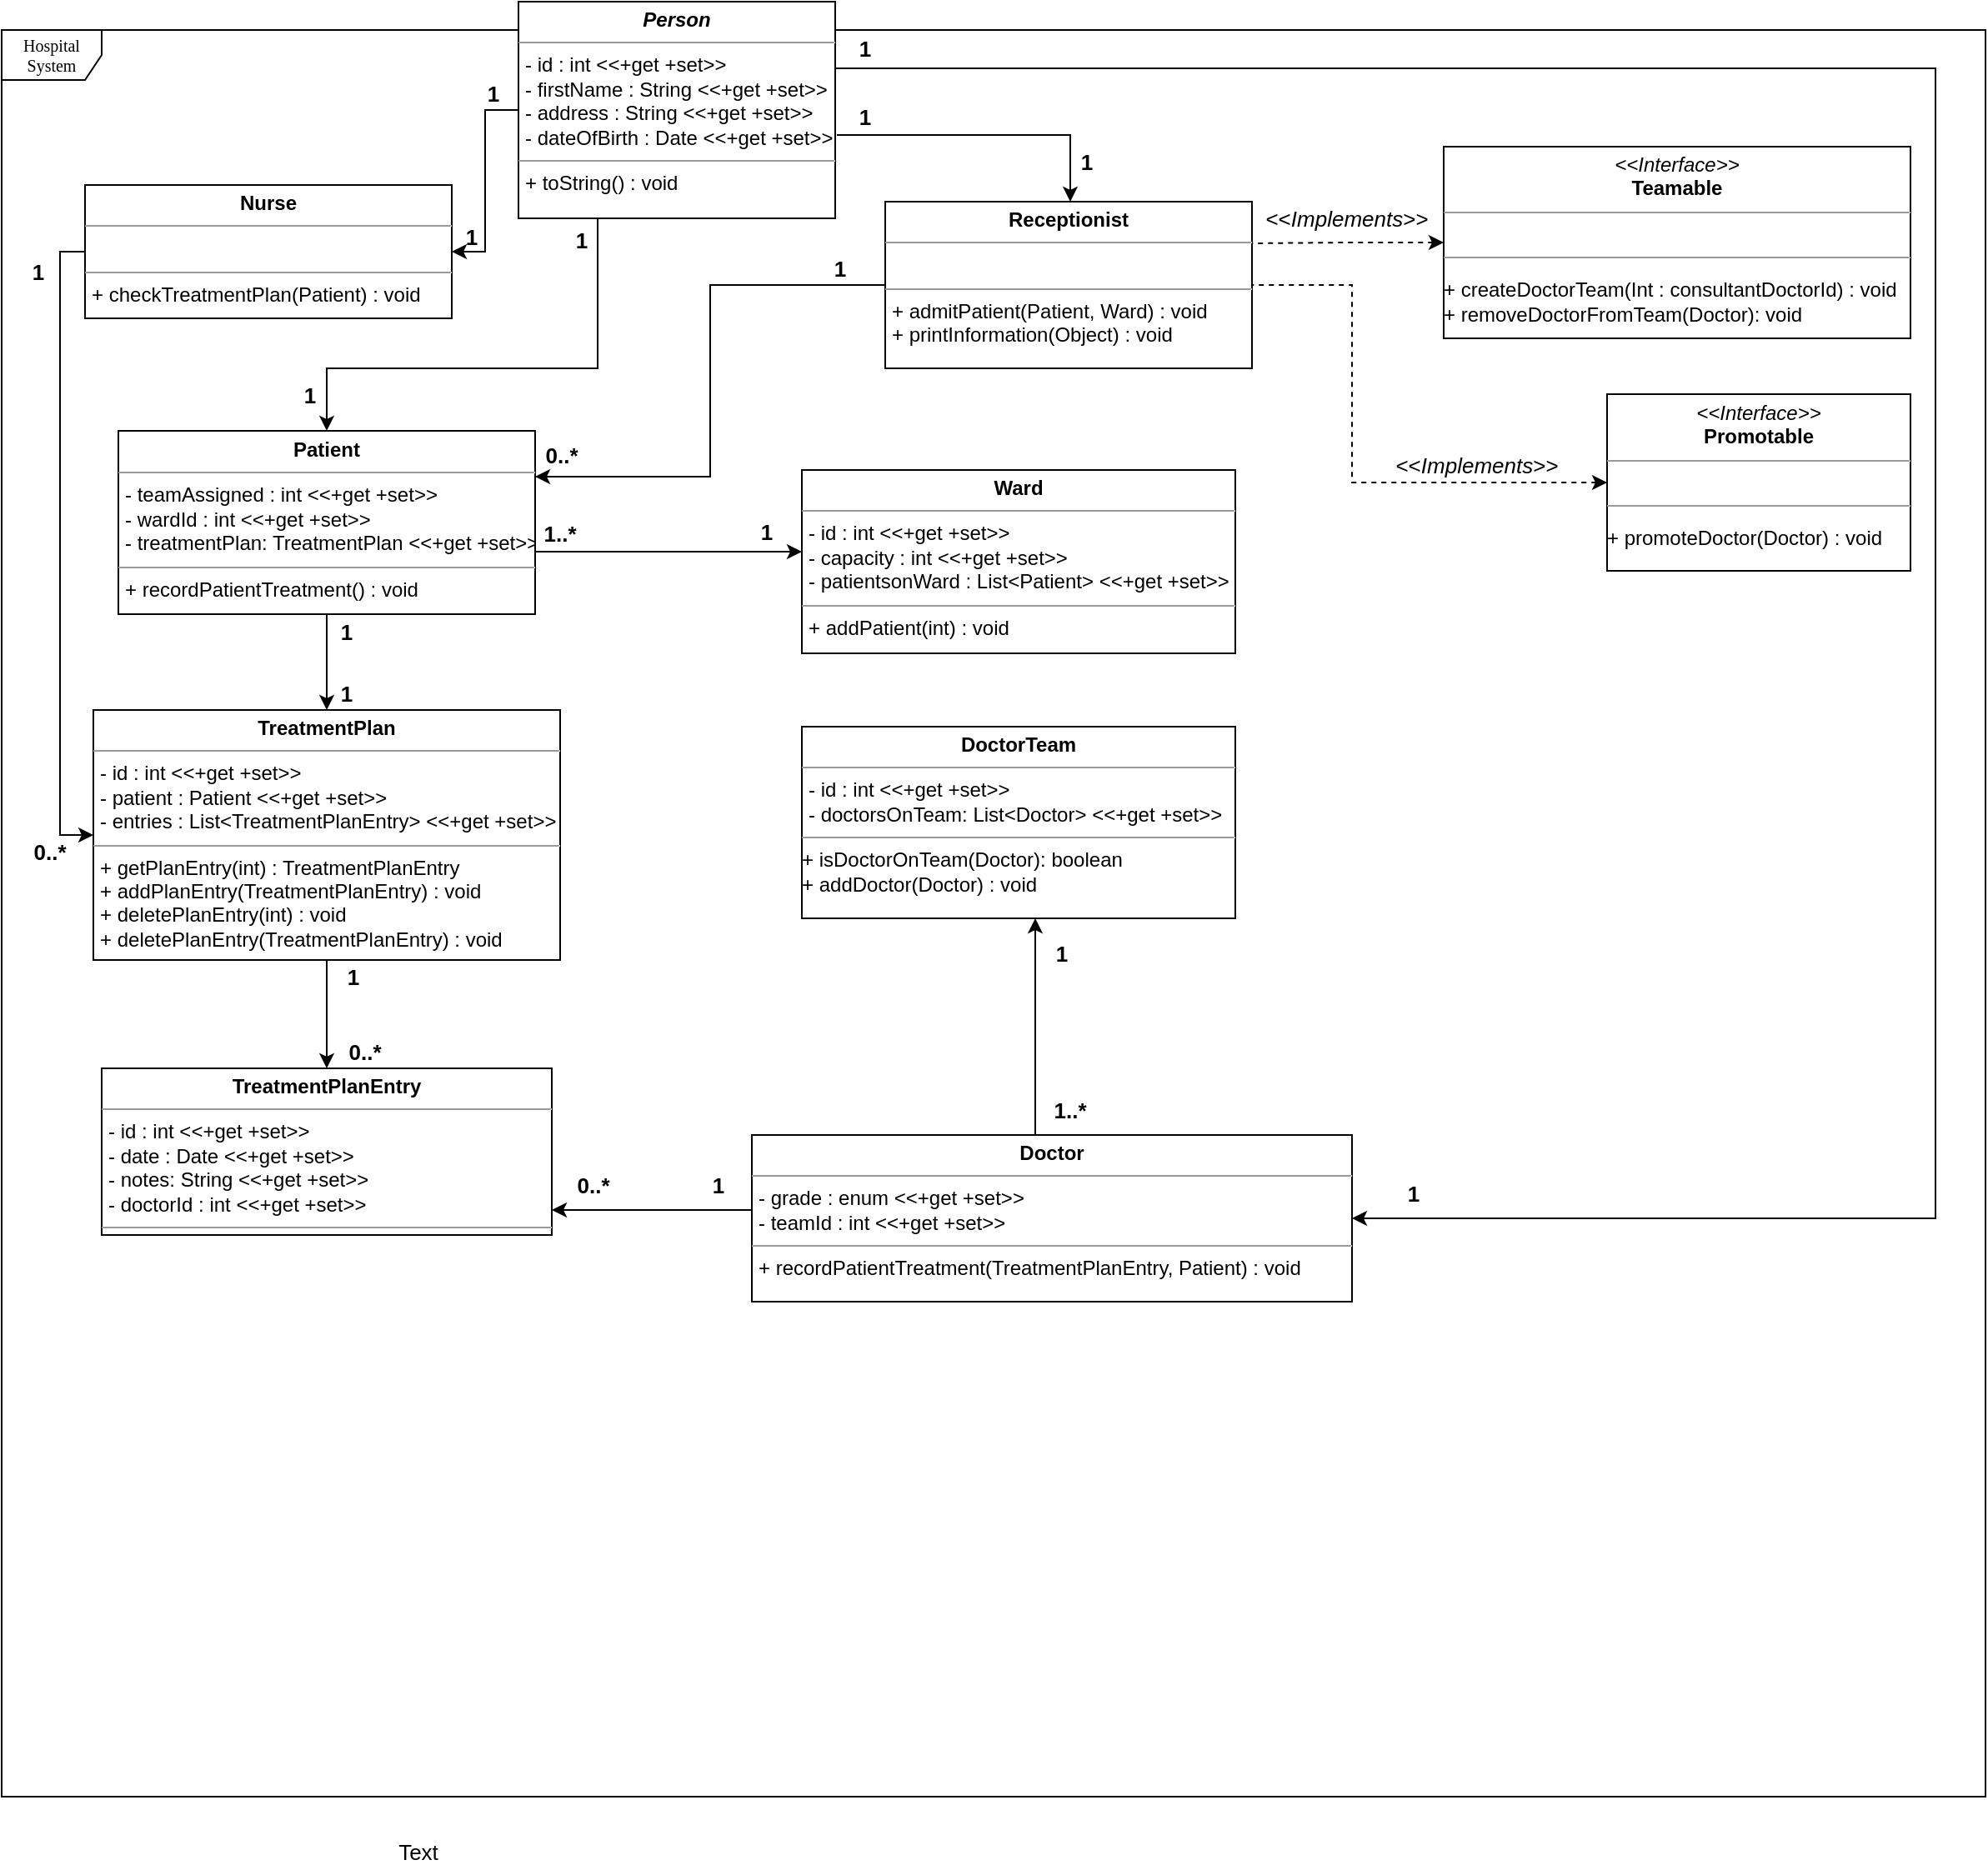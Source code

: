 <mxfile version="10.7.4" type="device"><diagram name="Page-1" id="c4acf3e9-155e-7222-9cf6-157b1a14988f"><mxGraphModel dx="1394" dy="747" grid="1" gridSize="10" guides="1" tooltips="1" connect="1" arrows="1" fold="1" page="1" pageScale="1" pageWidth="850" pageHeight="1100" background="#ffffff" math="0" shadow="0"><root><mxCell id="0"/><mxCell id="1" parent="0"/><mxCell id="17acba5748e5396b-1" value="Hospital System" style="shape=umlFrame;whiteSpace=wrap;html=1;rounded=0;shadow=0;comic=0;labelBackgroundColor=none;strokeColor=#000000;strokeWidth=1;fillColor=#ffffff;fontFamily=Verdana;fontSize=10;fontColor=#000000;align=center;" parent="1" vertex="1"><mxGeometry x="30" y="37" width="1190" height="1060" as="geometry"/></mxCell><mxCell id="fj2ZK_jFxGV6DZK9kIs8-11" style="edgeStyle=orthogonalEdgeStyle;rounded=0;orthogonalLoop=1;jettySize=auto;html=1;" parent="1" source="5d2195bd80daf111-10" target="fj2ZK_jFxGV6DZK9kIs8-1" edge="1"><mxGeometry relative="1" as="geometry"/></mxCell><mxCell id="fj2ZK_jFxGV6DZK9kIs8-16" style="edgeStyle=orthogonalEdgeStyle;rounded=0;orthogonalLoop=1;jettySize=auto;html=1;exitX=1;exitY=0.25;exitDx=0;exitDy=0;" parent="1" source="5d2195bd80daf111-10" target="fj2ZK_jFxGV6DZK9kIs8-2" edge="1"><mxGeometry relative="1" as="geometry"><Array as="points"><mxPoint x="530" y="60"/><mxPoint x="1190" y="60"/><mxPoint x="1190" y="750"/></Array></mxGeometry></mxCell><mxCell id="fj2ZK_jFxGV6DZK9kIs8-17" style="edgeStyle=orthogonalEdgeStyle;rounded=0;orthogonalLoop=1;jettySize=auto;html=1;entryX=0.5;entryY=0;entryDx=0;entryDy=0;" parent="1" edge="1"><mxGeometry relative="1" as="geometry"><mxPoint x="531" y="100" as="sourcePoint"/><mxPoint x="671" y="140" as="targetPoint"/><Array as="points"><mxPoint x="531" y="100"/><mxPoint x="671" y="100"/></Array></mxGeometry></mxCell><mxCell id="fj2ZK_jFxGV6DZK9kIs8-23" style="edgeStyle=orthogonalEdgeStyle;rounded=0;orthogonalLoop=1;jettySize=auto;html=1;exitX=0.25;exitY=1;exitDx=0;exitDy=0;" parent="1" source="5d2195bd80daf111-10" target="fj2ZK_jFxGV6DZK9kIs8-4" edge="1"><mxGeometry relative="1" as="geometry"><Array as="points"><mxPoint x="388" y="240"/><mxPoint x="225" y="240"/></Array></mxGeometry></mxCell><mxCell id="5d2195bd80daf111-10" value="&lt;p style=&quot;margin: 0px ; margin-top: 4px ; text-align: center&quot;&gt;&lt;i&gt;&lt;b&gt;Person&lt;/b&gt;&lt;/i&gt;&lt;/p&gt;&lt;hr size=&quot;1&quot;&gt;&lt;p style=&quot;margin: 0px ; margin-left: 4px&quot;&gt;- id : int &amp;lt;&amp;lt;+get +set&amp;gt;&amp;gt;&lt;br&gt;- firstName : String &amp;lt;&amp;lt;+get +set&amp;gt;&amp;gt;&lt;/p&gt;&lt;p style=&quot;margin: 0px ; margin-left: 4px&quot;&gt;- address : String &amp;lt;&amp;lt;+get +set&amp;gt;&amp;gt;&lt;/p&gt;&lt;p style=&quot;margin: 0px ; margin-left: 4px&quot;&gt;- dateOfBirth : Date &amp;lt;&amp;lt;+get +set&amp;gt;&amp;gt;&lt;/p&gt;&lt;hr size=&quot;1&quot;&gt;&lt;p style=&quot;margin: 0px ; margin-left: 4px&quot;&gt;+ toString() : void&lt;/p&gt;" style="verticalAlign=top;align=left;overflow=fill;fontSize=12;fontFamily=Helvetica;html=1;rounded=0;shadow=0;comic=0;labelBackgroundColor=none;strokeColor=#000000;strokeWidth=1;fillColor=#ffffff;" parent="1" vertex="1"><mxGeometry x="340" y="20" width="190" height="130" as="geometry"/></mxCell><mxCell id="fj2ZK_jFxGV6DZK9kIs8-51" style="edgeStyle=orthogonalEdgeStyle;rounded=0;orthogonalLoop=1;jettySize=auto;html=1;entryX=1;entryY=0.25;entryDx=0;entryDy=0;fontSize=13;dashed=1;startArrow=classic;startFill=1;endArrow=none;endFill=0;" parent="1" source="5d2195bd80daf111-20" target="fj2ZK_jFxGV6DZK9kIs8-3" edge="1"><mxGeometry relative="1" as="geometry"/></mxCell><mxCell id="5d2195bd80daf111-20" value="&lt;p style=&quot;margin: 0px ; margin-top: 4px ; text-align: center&quot;&gt;&lt;i&gt;&amp;lt;&amp;lt;Interface&amp;gt;&amp;gt;&lt;/i&gt;&lt;br&gt;&lt;b&gt;Teamable&lt;/b&gt;&lt;/p&gt;&lt;hr size=&quot;1&quot;&gt;&lt;p style=&quot;margin: 0px ; margin-left: 4px&quot;&gt;&lt;br&gt;&lt;/p&gt;&lt;hr size=&quot;1&quot;&gt;&lt;p&gt;+ createDoctorTeam(Int : consultantDoctorId) : void&lt;br&gt;+ removeDoctorFromTeam(Doctor): void&lt;/p&gt;" style="verticalAlign=top;align=left;overflow=fill;fontSize=12;fontFamily=Helvetica;html=1;rounded=0;shadow=0;comic=0;labelBackgroundColor=none;strokeColor=#000000;strokeWidth=1;fillColor=#ffffff;" parent="1" vertex="1"><mxGeometry x="895" y="107" width="280" height="115" as="geometry"/></mxCell><mxCell id="fj2ZK_jFxGV6DZK9kIs8-20" style="edgeStyle=orthogonalEdgeStyle;rounded=0;orthogonalLoop=1;jettySize=auto;html=1;entryX=0;entryY=0.5;entryDx=0;entryDy=0;" parent="1" source="fj2ZK_jFxGV6DZK9kIs8-1" target="fj2ZK_jFxGV6DZK9kIs8-7" edge="1"><mxGeometry relative="1" as="geometry"><Array as="points"><mxPoint x="65" y="170"/><mxPoint x="65" y="520"/></Array></mxGeometry></mxCell><mxCell id="fj2ZK_jFxGV6DZK9kIs8-1" value="&lt;p style=&quot;margin: 0px ; margin-top: 4px ; text-align: center&quot;&gt;&lt;b&gt;Nurse&lt;/b&gt;&lt;br&gt;&lt;/p&gt;&lt;hr size=&quot;1&quot;&gt;&lt;p style=&quot;margin: 0px ; margin-left: 4px&quot;&gt;&lt;br&gt;&lt;/p&gt;&lt;hr size=&quot;1&quot;&gt;&lt;p style=&quot;margin: 0px ; margin-left: 4px&quot;&gt;+ checkTreatmentPlan(Patient) : void&lt;br&gt;&lt;/p&gt;" style="verticalAlign=top;align=left;overflow=fill;fontSize=12;fontFamily=Helvetica;html=1;rounded=0;shadow=0;comic=0;labelBackgroundColor=none;strokeColor=#000000;strokeWidth=1;fillColor=#ffffff;" parent="1" vertex="1"><mxGeometry x="80" y="130" width="220" height="80" as="geometry"/></mxCell><mxCell id="fj2ZK_jFxGV6DZK9kIs8-18" style="edgeStyle=orthogonalEdgeStyle;rounded=0;orthogonalLoop=1;jettySize=auto;html=1;" parent="1" source="fj2ZK_jFxGV6DZK9kIs8-2" target="fj2ZK_jFxGV6DZK9kIs8-6" edge="1"><mxGeometry relative="1" as="geometry"><Array as="points"><mxPoint x="650" y="630"/><mxPoint x="650" y="630"/></Array></mxGeometry></mxCell><mxCell id="fj2ZK_jFxGV6DZK9kIs8-26" style="edgeStyle=orthogonalEdgeStyle;rounded=0;orthogonalLoop=1;jettySize=auto;html=1;exitX=0;exitY=0.5;exitDx=0;exitDy=0;" parent="1" source="fj2ZK_jFxGV6DZK9kIs8-2" target="fj2ZK_jFxGV6DZK9kIs8-8" edge="1"><mxGeometry relative="1" as="geometry"><Array as="points"><mxPoint x="480" y="745"/></Array></mxGeometry></mxCell><mxCell id="fj2ZK_jFxGV6DZK9kIs8-2" value="&lt;p style=&quot;margin: 0px ; margin-top: 4px ; text-align: center&quot;&gt;&lt;b&gt;Doctor&lt;/b&gt;&lt;br&gt;&lt;/p&gt;&lt;hr size=&quot;1&quot;&gt;&lt;p style=&quot;margin: 0px ; margin-left: 4px&quot;&gt;- grade : enum &amp;lt;&amp;lt;+get +set&amp;gt;&amp;gt;&lt;/p&gt;&lt;p style=&quot;margin: 0px ; margin-left: 4px&quot;&gt;- teamId : int &amp;lt;&amp;lt;+get +set&amp;gt;&amp;gt;&lt;/p&gt;&lt;hr size=&quot;1&quot;&gt;&lt;p style=&quot;margin: 0px ; margin-left: 4px&quot;&gt;+ recordPatientTreatment(TreatmentPlanEntry, Patient) : void&lt;br&gt;&lt;/p&gt;" style="verticalAlign=top;align=left;overflow=fill;fontSize=12;fontFamily=Helvetica;html=1;rounded=0;shadow=0;comic=0;labelBackgroundColor=none;strokeColor=#000000;strokeWidth=1;fillColor=#ffffff;" parent="1" vertex="1"><mxGeometry x="480" y="700" width="360" height="100" as="geometry"/></mxCell><mxCell id="fj2ZK_jFxGV6DZK9kIs8-24" style="edgeStyle=orthogonalEdgeStyle;rounded=0;orthogonalLoop=1;jettySize=auto;html=1;entryX=1;entryY=0.25;entryDx=0;entryDy=0;" parent="1" source="fj2ZK_jFxGV6DZK9kIs8-3" target="fj2ZK_jFxGV6DZK9kIs8-4" edge="1"><mxGeometry relative="1" as="geometry"/></mxCell><mxCell id="fj2ZK_jFxGV6DZK9kIs8-3" value="&lt;p style=&quot;margin: 0px ; margin-top: 4px ; text-align: center&quot;&gt;&lt;b&gt;Receptionist&lt;/b&gt;&lt;br&gt;&lt;/p&gt;&lt;hr size=&quot;1&quot;&gt;&lt;p style=&quot;margin: 0px ; margin-left: 4px&quot;&gt;&lt;br&gt;&lt;/p&gt;&lt;hr size=&quot;1&quot;&gt;&lt;p style=&quot;margin: 0px ; margin-left: 4px&quot;&gt;+ admitPatient(Patient, Ward) : void&lt;/p&gt;&lt;p style=&quot;margin: 0px ; margin-left: 4px&quot;&gt;+ printInformation(Object) : void&lt;br&gt;&lt;/p&gt;" style="verticalAlign=top;align=left;overflow=fill;fontSize=12;fontFamily=Helvetica;html=1;rounded=0;shadow=0;comic=0;labelBackgroundColor=none;strokeColor=#000000;strokeWidth=1;fillColor=#ffffff;" parent="1" vertex="1"><mxGeometry x="560" y="140" width="220" height="100" as="geometry"/></mxCell><mxCell id="fj2ZK_jFxGV6DZK9kIs8-19" style="edgeStyle=orthogonalEdgeStyle;rounded=0;orthogonalLoop=1;jettySize=auto;html=1;" parent="1" source="fj2ZK_jFxGV6DZK9kIs8-4" target="fj2ZK_jFxGV6DZK9kIs8-7" edge="1"><mxGeometry relative="1" as="geometry"/></mxCell><mxCell id="fj2ZK_jFxGV6DZK9kIs8-25" style="edgeStyle=orthogonalEdgeStyle;rounded=0;orthogonalLoop=1;jettySize=auto;html=1;" parent="1" source="fj2ZK_jFxGV6DZK9kIs8-4" target="fj2ZK_jFxGV6DZK9kIs8-5" edge="1"><mxGeometry relative="1" as="geometry"><Array as="points"><mxPoint x="480" y="350"/><mxPoint x="480" y="350"/></Array></mxGeometry></mxCell><mxCell id="fj2ZK_jFxGV6DZK9kIs8-4" value="&lt;p style=&quot;margin: 0px ; margin-top: 4px ; text-align: center&quot;&gt;&lt;b&gt;Patient&lt;/b&gt;&lt;br&gt;&lt;/p&gt;&lt;hr size=&quot;1&quot;&gt;&lt;p style=&quot;margin: 0px ; margin-left: 4px&quot;&gt;- teamAssigned : int &amp;lt;&amp;lt;+get +set&amp;gt;&amp;gt;&lt;/p&gt;&lt;p style=&quot;margin: 0px ; margin-left: 4px&quot;&gt;- wardId : int &amp;lt;&amp;lt;+get +set&amp;gt;&amp;gt;&lt;/p&gt;&lt;p style=&quot;margin: 0px ; margin-left: 4px&quot;&gt;- treatmentPlan: TreatmentPlan &amp;lt;&amp;lt;+get +set&amp;gt;&amp;gt;&lt;/p&gt;&lt;hr size=&quot;1&quot;&gt;&lt;p style=&quot;margin: 0px ; margin-left: 4px&quot;&gt;+ recordPatientTreatment() : void&lt;br&gt;&lt;/p&gt;" style="verticalAlign=top;align=left;overflow=fill;fontSize=12;fontFamily=Helvetica;html=1;rounded=0;shadow=0;comic=0;labelBackgroundColor=none;strokeColor=#000000;strokeWidth=1;fillColor=#ffffff;" parent="1" vertex="1"><mxGeometry x="100" y="277.5" width="250" height="110" as="geometry"/></mxCell><mxCell id="fj2ZK_jFxGV6DZK9kIs8-5" value="&lt;p style=&quot;margin: 0px ; margin-top: 4px ; text-align: center&quot;&gt;&lt;b&gt;Ward&lt;/b&gt;&lt;br&gt;&lt;/p&gt;&lt;hr size=&quot;1&quot;&gt;&lt;p style=&quot;margin: 0px ; margin-left: 4px&quot;&gt;- id : int &amp;lt;&amp;lt;+get +set&amp;gt;&amp;gt;&lt;/p&gt;&lt;p style=&quot;margin: 0px ; margin-left: 4px&quot;&gt;- capacity : int &amp;lt;&amp;lt;+get +set&amp;gt;&amp;gt;&lt;/p&gt;&lt;p style=&quot;margin: 0px ; margin-left: 4px&quot;&gt;- patientsonWard : List&amp;lt;Patient&amp;gt; &amp;lt;&amp;lt;+get +set&amp;gt;&amp;gt;&lt;br&gt;&lt;/p&gt;&lt;hr size=&quot;1&quot;&gt;&lt;p style=&quot;margin: 0px ; margin-left: 4px&quot;&gt;+ addPatient(int) : void&lt;br&gt;&lt;/p&gt;" style="verticalAlign=top;align=left;overflow=fill;fontSize=12;fontFamily=Helvetica;html=1;rounded=0;shadow=0;comic=0;labelBackgroundColor=none;strokeColor=#000000;strokeWidth=1;fillColor=#ffffff;" parent="1" vertex="1"><mxGeometry x="510" y="301" width="260" height="110" as="geometry"/></mxCell><mxCell id="fj2ZK_jFxGV6DZK9kIs8-6" value="&lt;p style=&quot;margin: 0px ; margin-top: 4px ; text-align: center&quot;&gt;&lt;b&gt;DoctorTeam&lt;/b&gt;&lt;br&gt;&lt;/p&gt;&lt;hr size=&quot;1&quot;&gt;&lt;p style=&quot;margin: 0px ; margin-left: 4px&quot;&gt;- id : int &amp;lt;&amp;lt;+get +set&amp;gt;&amp;gt;&lt;/p&gt;&lt;p style=&quot;margin: 0px ; margin-left: 4px&quot;&gt;- doctorsOnTeam: List&amp;lt;Doctor&amp;gt; &amp;lt;&amp;lt;+get +set&amp;gt;&amp;gt;&lt;br&gt;&lt;/p&gt;&lt;hr size=&quot;1&quot;&gt;&lt;div&gt;+ isDoctorOnTeam(Doctor): boolean&lt;/div&gt;&lt;div&gt;+ addDoctor(Doctor) : void&lt;/div&gt;" style="verticalAlign=top;align=left;overflow=fill;fontSize=12;fontFamily=Helvetica;html=1;rounded=0;shadow=0;comic=0;labelBackgroundColor=none;strokeColor=#000000;strokeWidth=1;fillColor=#ffffff;" parent="1" vertex="1"><mxGeometry x="510" y="455" width="260" height="115" as="geometry"/></mxCell><mxCell id="fj2ZK_jFxGV6DZK9kIs8-21" style="edgeStyle=orthogonalEdgeStyle;rounded=0;orthogonalLoop=1;jettySize=auto;html=1;" parent="1" source="fj2ZK_jFxGV6DZK9kIs8-7" target="fj2ZK_jFxGV6DZK9kIs8-8" edge="1"><mxGeometry relative="1" as="geometry"/></mxCell><mxCell id="fj2ZK_jFxGV6DZK9kIs8-7" value="&lt;p style=&quot;margin: 0px ; margin-top: 4px ; text-align: center&quot;&gt;&lt;b&gt;TreatmentPlan&lt;/b&gt;&lt;br&gt;&lt;/p&gt;&lt;hr size=&quot;1&quot;&gt;&lt;p style=&quot;margin: 0px ; margin-left: 4px&quot;&gt;- id : int &amp;lt;&amp;lt;+get +set&amp;gt;&amp;gt;&lt;/p&gt;&lt;p style=&quot;margin: 0px ; margin-left: 4px&quot;&gt;- patient : Patient &amp;lt;&amp;lt;+get +set&amp;gt;&amp;gt;&lt;/p&gt;&lt;p style=&quot;margin: 0px ; margin-left: 4px&quot;&gt;- entries : List&amp;lt;TreatmentPlanEntry&amp;gt; &amp;lt;&amp;lt;+get +set&amp;gt;&amp;gt;&lt;br&gt;&lt;/p&gt;&lt;hr size=&quot;1&quot;&gt;&lt;p style=&quot;margin: 0px ; margin-left: 4px&quot;&gt;+ getPlanEntry(int) : TreatmentPlanEntry&lt;/p&gt;&lt;p style=&quot;margin: 0px ; margin-left: 4px&quot;&gt;+ addPlanEntry(TreatmentPlanEntry) : void&lt;/p&gt;&lt;p style=&quot;margin: 0px ; margin-left: 4px&quot;&gt;+ deletePlanEntry(int) : void&lt;/p&gt;&lt;p style=&quot;margin: 0px ; margin-left: 4px&quot;&gt;+ deletePlanEntry(TreatmentPlanEntry) : void&lt;br&gt;&lt;/p&gt;" style="verticalAlign=top;align=left;overflow=fill;fontSize=12;fontFamily=Helvetica;html=1;rounded=0;shadow=0;comic=0;labelBackgroundColor=none;strokeColor=#000000;strokeWidth=1;fillColor=#ffffff;" parent="1" vertex="1"><mxGeometry x="85" y="445" width="280" height="150" as="geometry"/></mxCell><mxCell id="fj2ZK_jFxGV6DZK9kIs8-8" value="&lt;p style=&quot;margin: 0px ; margin-top: 4px ; text-align: center&quot;&gt;&lt;b&gt;TreatmentPlanEntry&lt;/b&gt;&lt;br&gt;&lt;/p&gt;&lt;hr size=&quot;1&quot;&gt;&lt;p style=&quot;margin: 0px ; margin-left: 4px&quot;&gt;- id : int &amp;lt;&amp;lt;+get +set&amp;gt;&amp;gt;&lt;/p&gt;&lt;p style=&quot;margin: 0px ; margin-left: 4px&quot;&gt;- date : Date &amp;lt;&amp;lt;+get +set&amp;gt;&amp;gt;&lt;/p&gt;&lt;p style=&quot;margin: 0px ; margin-left: 4px&quot;&gt;- notes: String &amp;lt;&amp;lt;+get +set&amp;gt;&amp;gt;&lt;/p&gt;&lt;p style=&quot;margin: 0px ; margin-left: 4px&quot;&gt;- doctorId : int &amp;lt;&amp;lt;+get +set&amp;gt;&amp;gt;&lt;br&gt;&lt;/p&gt;&lt;hr size=&quot;1&quot;&gt;" style="verticalAlign=top;align=left;overflow=fill;fontSize=12;fontFamily=Helvetica;html=1;rounded=0;shadow=0;comic=0;labelBackgroundColor=none;strokeColor=#000000;strokeWidth=1;fillColor=#ffffff;" parent="1" vertex="1"><mxGeometry x="90" y="660" width="270" height="100" as="geometry"/></mxCell><mxCell id="fj2ZK_jFxGV6DZK9kIs8-52" style="edgeStyle=orthogonalEdgeStyle;rounded=0;orthogonalLoop=1;jettySize=auto;html=1;entryX=1;entryY=0.5;entryDx=0;entryDy=0;dashed=1;fontSize=13;endArrow=none;endFill=0;startArrow=classic;startFill=1;" parent="1" source="fj2ZK_jFxGV6DZK9kIs8-9" target="fj2ZK_jFxGV6DZK9kIs8-3" edge="1"><mxGeometry relative="1" as="geometry"><Array as="points"><mxPoint x="840" y="308"/><mxPoint x="840" y="190"/></Array></mxGeometry></mxCell><mxCell id="fj2ZK_jFxGV6DZK9kIs8-9" value="&lt;p style=&quot;margin: 0px ; margin-top: 4px ; text-align: center&quot;&gt;&lt;i&gt;&amp;lt;&amp;lt;Interface&amp;gt;&amp;gt;&lt;/i&gt;&lt;br&gt;&lt;b&gt;Promotable&lt;br&gt;&lt;/b&gt;&lt;/p&gt;&lt;hr size=&quot;1&quot;&gt;&lt;p style=&quot;margin: 0px ; margin-left: 4px&quot;&gt;&lt;br&gt;&lt;/p&gt;&lt;hr size=&quot;1&quot;&gt;&lt;p&gt;+ promoteDoctor(Doctor) : void&lt;br&gt;&lt;/p&gt;" style="verticalAlign=top;align=left;overflow=fill;fontSize=12;fontFamily=Helvetica;html=1;rounded=0;shadow=0;comic=0;labelBackgroundColor=none;strokeColor=#000000;strokeWidth=1;fillColor=#ffffff;" parent="1" vertex="1"><mxGeometry x="993" y="255.5" width="182" height="106" as="geometry"/></mxCell><mxCell id="fj2ZK_jFxGV6DZK9kIs8-27" value="1" style="text;html=1;strokeColor=none;fillColor=none;align=center;verticalAlign=middle;whiteSpace=wrap;rounded=0;fontStyle=1;fontSize=13;" parent="1" vertex="1"><mxGeometry x="305" y="65" width="40" height="20" as="geometry"/></mxCell><mxCell id="fj2ZK_jFxGV6DZK9kIs8-28" value="1" style="text;html=1;strokeColor=none;fillColor=none;align=center;verticalAlign=middle;whiteSpace=wrap;rounded=0;fontStyle=1;fontSize=13;" parent="1" vertex="1"><mxGeometry x="292" y="151" width="40" height="20" as="geometry"/></mxCell><mxCell id="fj2ZK_jFxGV6DZK9kIs8-29" value="1" style="text;html=1;strokeColor=none;fillColor=none;align=center;verticalAlign=middle;whiteSpace=wrap;rounded=0;fontStyle=1;fontSize=13;" parent="1" vertex="1"><mxGeometry x="358" y="153" width="40" height="20" as="geometry"/></mxCell><mxCell id="fj2ZK_jFxGV6DZK9kIs8-30" value="1" style="text;html=1;strokeColor=none;fillColor=none;align=center;verticalAlign=middle;whiteSpace=wrap;rounded=0;fontStyle=1;fontSize=13;" parent="1" vertex="1"><mxGeometry x="195" y="241" width="40" height="29" as="geometry"/></mxCell><mxCell id="fj2ZK_jFxGV6DZK9kIs8-32" value="1" style="text;html=1;strokeColor=none;fillColor=none;align=center;verticalAlign=middle;whiteSpace=wrap;rounded=0;fontStyle=1;fontSize=13;" parent="1" vertex="1"><mxGeometry x="857" y="725" width="40" height="20" as="geometry"/></mxCell><mxCell id="fj2ZK_jFxGV6DZK9kIs8-31" value="1" style="text;html=1;strokeColor=none;fillColor=none;align=center;verticalAlign=middle;whiteSpace=wrap;rounded=0;fontStyle=1;fontSize=13;" parent="1" vertex="1"><mxGeometry x="528" y="38" width="40" height="20" as="geometry"/></mxCell><mxCell id="fj2ZK_jFxGV6DZK9kIs8-35" value="1" style="text;html=1;strokeColor=none;fillColor=none;align=center;verticalAlign=middle;whiteSpace=wrap;rounded=0;fontStyle=1;fontSize=13;" parent="1" vertex="1"><mxGeometry x="528" y="79" width="40" height="20" as="geometry"/></mxCell><mxCell id="fj2ZK_jFxGV6DZK9kIs8-36" value="1" style="text;html=1;strokeColor=none;fillColor=none;align=center;verticalAlign=middle;whiteSpace=wrap;rounded=0;fontStyle=1;fontSize=13;" parent="1" vertex="1"><mxGeometry x="661" y="106" width="40" height="20" as="geometry"/></mxCell><mxCell id="fj2ZK_jFxGV6DZK9kIs8-37" value="1" style="text;html=1;strokeColor=none;fillColor=none;align=center;verticalAlign=middle;whiteSpace=wrap;rounded=0;fontStyle=1;fontSize=13;" parent="1" vertex="1"><mxGeometry x="646" y="581" width="40" height="20" as="geometry"/></mxCell><mxCell id="fj2ZK_jFxGV6DZK9kIs8-38" value="1..*" style="text;html=1;strokeColor=none;fillColor=none;align=center;verticalAlign=middle;whiteSpace=wrap;rounded=0;fontStyle=1;fontSize=13;" parent="1" vertex="1"><mxGeometry x="651" y="675" width="40" height="20" as="geometry"/></mxCell><mxCell id="fj2ZK_jFxGV6DZK9kIs8-39" value="0..*" style="text;html=1;strokeColor=none;fillColor=none;align=center;verticalAlign=middle;whiteSpace=wrap;rounded=0;fontStyle=1;fontSize=13;" parent="1" vertex="1"><mxGeometry x="365" y="720" width="40" height="20" as="geometry"/></mxCell><mxCell id="fj2ZK_jFxGV6DZK9kIs8-40" value="1" style="text;html=1;strokeColor=none;fillColor=none;align=center;verticalAlign=middle;whiteSpace=wrap;rounded=0;fontStyle=1;fontSize=13;" parent="1" vertex="1"><mxGeometry x="440" y="720" width="40" height="20" as="geometry"/></mxCell><mxCell id="fj2ZK_jFxGV6DZK9kIs8-42" value="1" style="text;html=1;strokeColor=none;fillColor=none;align=center;verticalAlign=middle;whiteSpace=wrap;rounded=0;fontStyle=1;fontSize=13;" parent="1" vertex="1"><mxGeometry x="221" y="595" width="40" height="20" as="geometry"/></mxCell><mxCell id="fj2ZK_jFxGV6DZK9kIs8-43" value="0..*" style="text;html=1;strokeColor=none;fillColor=none;align=center;verticalAlign=middle;whiteSpace=wrap;rounded=0;fontStyle=1;fontSize=13;" parent="1" vertex="1"><mxGeometry x="228" y="640" width="40" height="20" as="geometry"/></mxCell><mxCell id="fj2ZK_jFxGV6DZK9kIs8-44" value="1" style="text;html=1;strokeColor=none;fillColor=none;align=center;verticalAlign=middle;whiteSpace=wrap;rounded=0;fontStyle=1;fontSize=13;" parent="1" vertex="1"><mxGeometry x="217" y="387.5" width="40" height="20" as="geometry"/></mxCell><mxCell id="fj2ZK_jFxGV6DZK9kIs8-45" value="1" style="text;html=1;strokeColor=none;fillColor=none;align=center;verticalAlign=middle;whiteSpace=wrap;rounded=0;fontStyle=1;fontSize=13;" parent="1" vertex="1"><mxGeometry x="217" y="424.5" width="40" height="20" as="geometry"/></mxCell><mxCell id="fj2ZK_jFxGV6DZK9kIs8-47" value="1" style="text;html=1;strokeColor=none;fillColor=none;align=center;verticalAlign=middle;whiteSpace=wrap;rounded=0;fontStyle=1;fontSize=13;" parent="1" vertex="1"><mxGeometry x="469" y="327.5" width="40" height="20" as="geometry"/></mxCell><mxCell id="fj2ZK_jFxGV6DZK9kIs8-48" value="1..*" style="text;html=1;strokeColor=none;fillColor=none;align=center;verticalAlign=middle;whiteSpace=wrap;rounded=0;fontStyle=1;fontSize=13;" parent="1" vertex="1"><mxGeometry x="345" y="328.5" width="40" height="20" as="geometry"/></mxCell><mxCell id="fj2ZK_jFxGV6DZK9kIs8-49" value="1" style="text;html=1;strokeColor=none;fillColor=none;align=center;verticalAlign=middle;whiteSpace=wrap;rounded=0;fontStyle=1;fontSize=13;" parent="1" vertex="1"><mxGeometry x="513" y="170" width="40" height="20" as="geometry"/></mxCell><mxCell id="fj2ZK_jFxGV6DZK9kIs8-50" value="0..*" style="text;html=1;strokeColor=none;fillColor=none;align=center;verticalAlign=middle;whiteSpace=wrap;rounded=0;fontStyle=1;fontSize=13;" parent="1" vertex="1"><mxGeometry x="346" y="281.5" width="40" height="20" as="geometry"/></mxCell><mxCell id="fj2ZK_jFxGV6DZK9kIs8-53" value="Text" style="text;html=1;strokeColor=none;fillColor=none;align=center;verticalAlign=middle;whiteSpace=wrap;rounded=0;fontSize=13;" parent="1" vertex="1"><mxGeometry x="260" y="1120" width="40" height="20" as="geometry"/></mxCell><mxCell id="fj2ZK_jFxGV6DZK9kIs8-54" value="&amp;lt;&amp;lt;&lt;i&gt;Implements&lt;/i&gt;&amp;gt;&amp;gt;" style="text;html=1;strokeColor=none;fillColor=none;align=center;verticalAlign=middle;whiteSpace=wrap;rounded=0;fontSize=13;" parent="1" vertex="1"><mxGeometry x="817" y="140" width="40" height="20" as="geometry"/></mxCell><mxCell id="fj2ZK_jFxGV6DZK9kIs8-55" value="&amp;lt;&amp;lt;&lt;i&gt;Implements&lt;/i&gt;&amp;gt;&amp;gt;" style="text;html=1;strokeColor=none;fillColor=none;align=center;verticalAlign=middle;whiteSpace=wrap;rounded=0;fontSize=13;" parent="1" vertex="1"><mxGeometry x="895" y="287.5" width="40" height="20" as="geometry"/></mxCell><mxCell id="fj2ZK_jFxGV6DZK9kIs8-56" value="1" style="text;html=1;strokeColor=none;fillColor=none;align=center;verticalAlign=middle;whiteSpace=wrap;rounded=0;fontStyle=1;fontSize=13;" parent="1" vertex="1"><mxGeometry x="32" y="167" width="40" height="29" as="geometry"/></mxCell><mxCell id="fj2ZK_jFxGV6DZK9kIs8-57" value="0..*" style="text;html=1;strokeColor=none;fillColor=none;align=center;verticalAlign=middle;whiteSpace=wrap;rounded=0;fontStyle=1;fontSize=13;" parent="1" vertex="1"><mxGeometry x="39" y="520" width="40" height="20" as="geometry"/></mxCell></root></mxGraphModel></diagram></mxfile>
